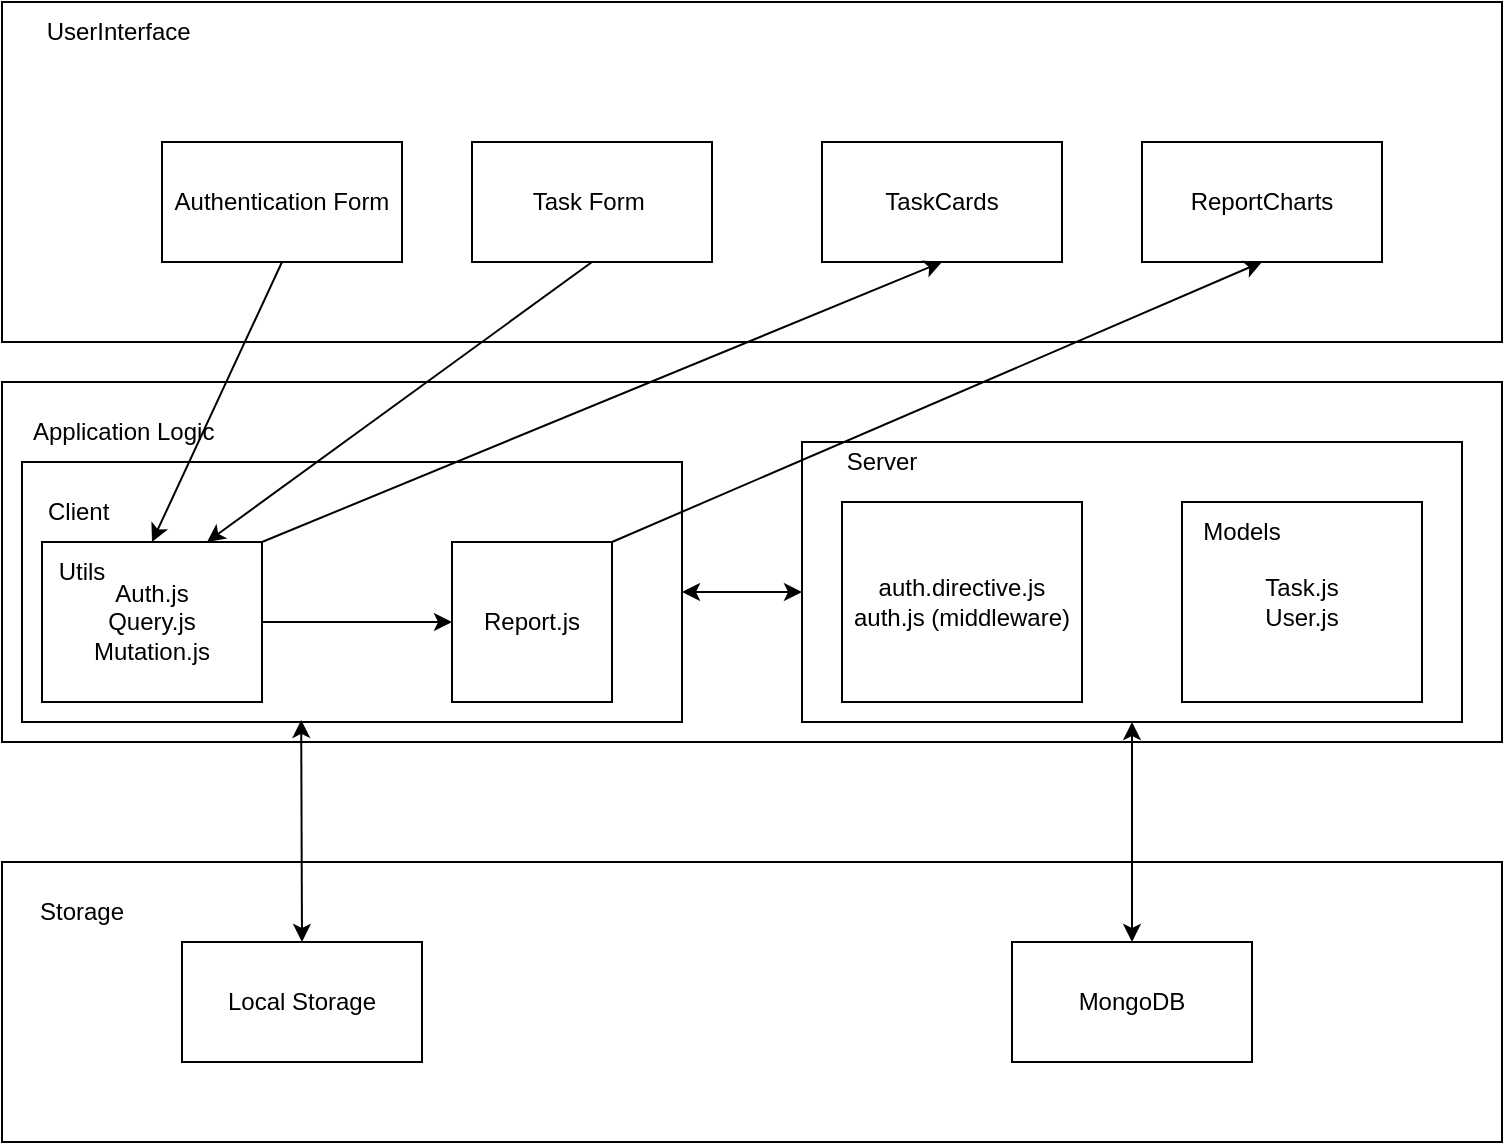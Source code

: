 <mxfile version="15.7.0" type="github">
  <diagram id="Zh0Wd9Opv2IgrHGInty-" name="Page-1">
    <mxGraphModel dx="1278" dy="617" grid="1" gridSize="10" guides="1" tooltips="1" connect="1" arrows="1" fold="1" page="1" pageScale="1" pageWidth="850" pageHeight="1100" math="0" shadow="0">
      <root>
        <mxCell id="0" />
        <mxCell id="1" parent="0" />
        <mxCell id="0ilRfSA0rstDzHlrTOfN-21" value="" style="rounded=0;whiteSpace=wrap;html=1;" parent="1" vertex="1">
          <mxGeometry x="70" y="320" width="750" height="180" as="geometry" />
        </mxCell>
        <mxCell id="0ilRfSA0rstDzHlrTOfN-40" value="" style="rounded=0;whiteSpace=wrap;html=1;fontSize=14;" parent="1" vertex="1">
          <mxGeometry x="80" y="360" width="330" height="130" as="geometry" />
        </mxCell>
        <mxCell id="0ilRfSA0rstDzHlrTOfN-32" value="" style="rounded=0;whiteSpace=wrap;html=1;" parent="1" vertex="1">
          <mxGeometry x="70" y="130" width="750" height="170" as="geometry" />
        </mxCell>
        <mxCell id="0ilRfSA0rstDzHlrTOfN-28" value="" style="rounded=0;whiteSpace=wrap;html=1;" parent="1" vertex="1">
          <mxGeometry x="70" y="560" width="750" height="140" as="geometry" />
        </mxCell>
        <mxCell id="0ilRfSA0rstDzHlrTOfN-25" value="" style="rounded=0;whiteSpace=wrap;html=1;" parent="1" vertex="1">
          <mxGeometry x="470" y="350" width="330" height="140" as="geometry" />
        </mxCell>
        <mxCell id="0ilRfSA0rstDzHlrTOfN-1" value="Authentication Form" style="rounded=0;whiteSpace=wrap;html=1;" parent="1" vertex="1">
          <mxGeometry x="150" y="200" width="120" height="60" as="geometry" />
        </mxCell>
        <mxCell id="0ilRfSA0rstDzHlrTOfN-2" value="TaskCards" style="rounded=0;whiteSpace=wrap;html=1;" parent="1" vertex="1">
          <mxGeometry x="480" y="200" width="120" height="60" as="geometry" />
        </mxCell>
        <mxCell id="0ilRfSA0rstDzHlrTOfN-3" value="Task Form&amp;nbsp;" style="rounded=0;whiteSpace=wrap;html=1;" parent="1" vertex="1">
          <mxGeometry x="305" y="200" width="120" height="60" as="geometry" />
        </mxCell>
        <mxCell id="0ilRfSA0rstDzHlrTOfN-4" value="ReportCharts" style="rounded=0;whiteSpace=wrap;html=1;" parent="1" vertex="1">
          <mxGeometry x="640" y="200" width="120" height="60" as="geometry" />
        </mxCell>
        <mxCell id="0ilRfSA0rstDzHlrTOfN-6" value="Auth.js&lt;br&gt;Query.js&lt;br&gt;Mutation.js" style="rounded=0;whiteSpace=wrap;html=1;" parent="1" vertex="1">
          <mxGeometry x="90" y="400" width="110" height="80" as="geometry" />
        </mxCell>
        <mxCell id="0ilRfSA0rstDzHlrTOfN-7" value="Report.js" style="whiteSpace=wrap;html=1;aspect=fixed;" parent="1" vertex="1">
          <mxGeometry x="295" y="400" width="80" height="80" as="geometry" />
        </mxCell>
        <mxCell id="0ilRfSA0rstDzHlrTOfN-8" value="auth.directive.js&lt;br&gt;auth.js (middleware)" style="rounded=0;whiteSpace=wrap;html=1;" parent="1" vertex="1">
          <mxGeometry x="490" y="380" width="120" height="100" as="geometry" />
        </mxCell>
        <mxCell id="0ilRfSA0rstDzHlrTOfN-10" value="Task.js&lt;br&gt;User.js" style="rounded=0;whiteSpace=wrap;html=1;" parent="1" vertex="1">
          <mxGeometry x="660" y="380" width="120" height="100" as="geometry" />
        </mxCell>
        <mxCell id="0ilRfSA0rstDzHlrTOfN-11" value="Local Storage" style="rounded=0;whiteSpace=wrap;html=1;" parent="1" vertex="1">
          <mxGeometry x="160" y="600" width="120" height="60" as="geometry" />
        </mxCell>
        <mxCell id="0ilRfSA0rstDzHlrTOfN-12" value="MongoDB" style="rounded=0;whiteSpace=wrap;html=1;" parent="1" vertex="1">
          <mxGeometry x="575" y="600" width="120" height="60" as="geometry" />
        </mxCell>
        <mxCell id="0ilRfSA0rstDzHlrTOfN-18" value="Client&amp;nbsp;" style="text;html=1;strokeColor=none;fillColor=none;align=center;verticalAlign=middle;whiteSpace=wrap;rounded=0;" parent="1" vertex="1">
          <mxGeometry x="80" y="370" width="60" height="30" as="geometry" />
        </mxCell>
        <mxCell id="0ilRfSA0rstDzHlrTOfN-19" value="Utils" style="text;html=1;strokeColor=none;fillColor=none;align=center;verticalAlign=middle;whiteSpace=wrap;rounded=0;" parent="1" vertex="1">
          <mxGeometry x="80" y="400" width="60" height="30" as="geometry" />
        </mxCell>
        <mxCell id="0ilRfSA0rstDzHlrTOfN-24" value="Application Logic&amp;nbsp;" style="text;html=1;strokeColor=none;fillColor=none;align=center;verticalAlign=middle;whiteSpace=wrap;rounded=0;" parent="1" vertex="1">
          <mxGeometry x="75" y="330" width="115" height="30" as="geometry" />
        </mxCell>
        <mxCell id="0ilRfSA0rstDzHlrTOfN-26" value="Server" style="text;html=1;strokeColor=none;fillColor=none;align=center;verticalAlign=middle;whiteSpace=wrap;rounded=0;" parent="1" vertex="1">
          <mxGeometry x="480" y="345" width="60" height="30" as="geometry" />
        </mxCell>
        <mxCell id="0ilRfSA0rstDzHlrTOfN-27" value="Models" style="text;html=1;strokeColor=none;fillColor=none;align=center;verticalAlign=middle;whiteSpace=wrap;rounded=0;" parent="1" vertex="1">
          <mxGeometry x="660" y="380" width="60" height="30" as="geometry" />
        </mxCell>
        <mxCell id="0ilRfSA0rstDzHlrTOfN-29" value="Storage" style="text;html=1;strokeColor=none;fillColor=none;align=center;verticalAlign=middle;whiteSpace=wrap;rounded=0;" parent="1" vertex="1">
          <mxGeometry x="80" y="570" width="60" height="30" as="geometry" />
        </mxCell>
        <mxCell id="0ilRfSA0rstDzHlrTOfN-33" value="UserInterface&amp;nbsp;" style="text;html=1;strokeColor=none;fillColor=none;align=center;verticalAlign=middle;whiteSpace=wrap;rounded=0;" parent="1" vertex="1">
          <mxGeometry x="70" y="130" width="120" height="30" as="geometry" />
        </mxCell>
        <mxCell id="aIJBtPDbMst6TUzoflBV-2" value="" style="endArrow=classic;startArrow=classic;html=1;rounded=0;exitX=1;exitY=0.5;exitDx=0;exitDy=0;" edge="1" parent="1" source="0ilRfSA0rstDzHlrTOfN-40">
          <mxGeometry width="50" height="50" relative="1" as="geometry">
            <mxPoint x="400" y="540" as="sourcePoint" />
            <mxPoint x="470" y="425" as="targetPoint" />
          </mxGeometry>
        </mxCell>
        <mxCell id="aIJBtPDbMst6TUzoflBV-3" value="" style="endArrow=classic;startArrow=classic;html=1;rounded=0;exitX=0.423;exitY=0.992;exitDx=0;exitDy=0;exitPerimeter=0;entryX=0.5;entryY=0;entryDx=0;entryDy=0;" edge="1" parent="1" source="0ilRfSA0rstDzHlrTOfN-40" target="0ilRfSA0rstDzHlrTOfN-11">
          <mxGeometry width="50" height="50" relative="1" as="geometry">
            <mxPoint x="420" y="435" as="sourcePoint" />
            <mxPoint x="480" y="435" as="targetPoint" />
          </mxGeometry>
        </mxCell>
        <mxCell id="aIJBtPDbMst6TUzoflBV-4" value="" style="endArrow=classic;startArrow=classic;html=1;rounded=0;exitX=0.5;exitY=0;exitDx=0;exitDy=0;entryX=0.5;entryY=1;entryDx=0;entryDy=0;" edge="1" parent="1" source="0ilRfSA0rstDzHlrTOfN-12" target="0ilRfSA0rstDzHlrTOfN-25">
          <mxGeometry width="50" height="50" relative="1" as="geometry">
            <mxPoint x="430" y="445" as="sourcePoint" />
            <mxPoint x="490" y="445" as="targetPoint" />
          </mxGeometry>
        </mxCell>
        <mxCell id="aIJBtPDbMst6TUzoflBV-5" value="" style="endArrow=classic;html=1;rounded=0;exitX=1;exitY=0.5;exitDx=0;exitDy=0;entryX=0;entryY=0.5;entryDx=0;entryDy=0;" edge="1" parent="1" source="0ilRfSA0rstDzHlrTOfN-6" target="0ilRfSA0rstDzHlrTOfN-7">
          <mxGeometry width="50" height="50" relative="1" as="geometry">
            <mxPoint x="400" y="540" as="sourcePoint" />
            <mxPoint x="450" y="490" as="targetPoint" />
          </mxGeometry>
        </mxCell>
        <mxCell id="aIJBtPDbMst6TUzoflBV-6" value="" style="endArrow=classic;html=1;rounded=0;exitX=1;exitY=0;exitDx=0;exitDy=0;entryX=0.5;entryY=1;entryDx=0;entryDy=0;" edge="1" parent="1" source="0ilRfSA0rstDzHlrTOfN-7" target="0ilRfSA0rstDzHlrTOfN-4">
          <mxGeometry width="50" height="50" relative="1" as="geometry">
            <mxPoint x="400" y="540" as="sourcePoint" />
            <mxPoint x="450" y="490" as="targetPoint" />
          </mxGeometry>
        </mxCell>
        <mxCell id="aIJBtPDbMst6TUzoflBV-7" value="" style="endArrow=classic;html=1;rounded=0;exitX=1;exitY=0;exitDx=0;exitDy=0;entryX=0.5;entryY=1;entryDx=0;entryDy=0;" edge="1" parent="1" source="0ilRfSA0rstDzHlrTOfN-6" target="0ilRfSA0rstDzHlrTOfN-2">
          <mxGeometry width="50" height="50" relative="1" as="geometry">
            <mxPoint x="385" y="410" as="sourcePoint" />
            <mxPoint x="710" y="270" as="targetPoint" />
          </mxGeometry>
        </mxCell>
        <mxCell id="aIJBtPDbMst6TUzoflBV-8" value="" style="endArrow=classic;html=1;rounded=0;exitX=0.5;exitY=1;exitDx=0;exitDy=0;entryX=0.75;entryY=0;entryDx=0;entryDy=0;" edge="1" parent="1" source="0ilRfSA0rstDzHlrTOfN-3" target="0ilRfSA0rstDzHlrTOfN-6">
          <mxGeometry width="50" height="50" relative="1" as="geometry">
            <mxPoint x="400" y="540" as="sourcePoint" />
            <mxPoint x="450" y="490" as="targetPoint" />
          </mxGeometry>
        </mxCell>
        <mxCell id="aIJBtPDbMst6TUzoflBV-9" value="" style="endArrow=classic;html=1;rounded=0;exitX=0.5;exitY=1;exitDx=0;exitDy=0;entryX=0.5;entryY=0;entryDx=0;entryDy=0;" edge="1" parent="1" source="0ilRfSA0rstDzHlrTOfN-1" target="0ilRfSA0rstDzHlrTOfN-6">
          <mxGeometry width="50" height="50" relative="1" as="geometry">
            <mxPoint x="400" y="540" as="sourcePoint" />
            <mxPoint x="450" y="490" as="targetPoint" />
          </mxGeometry>
        </mxCell>
      </root>
    </mxGraphModel>
  </diagram>
</mxfile>
